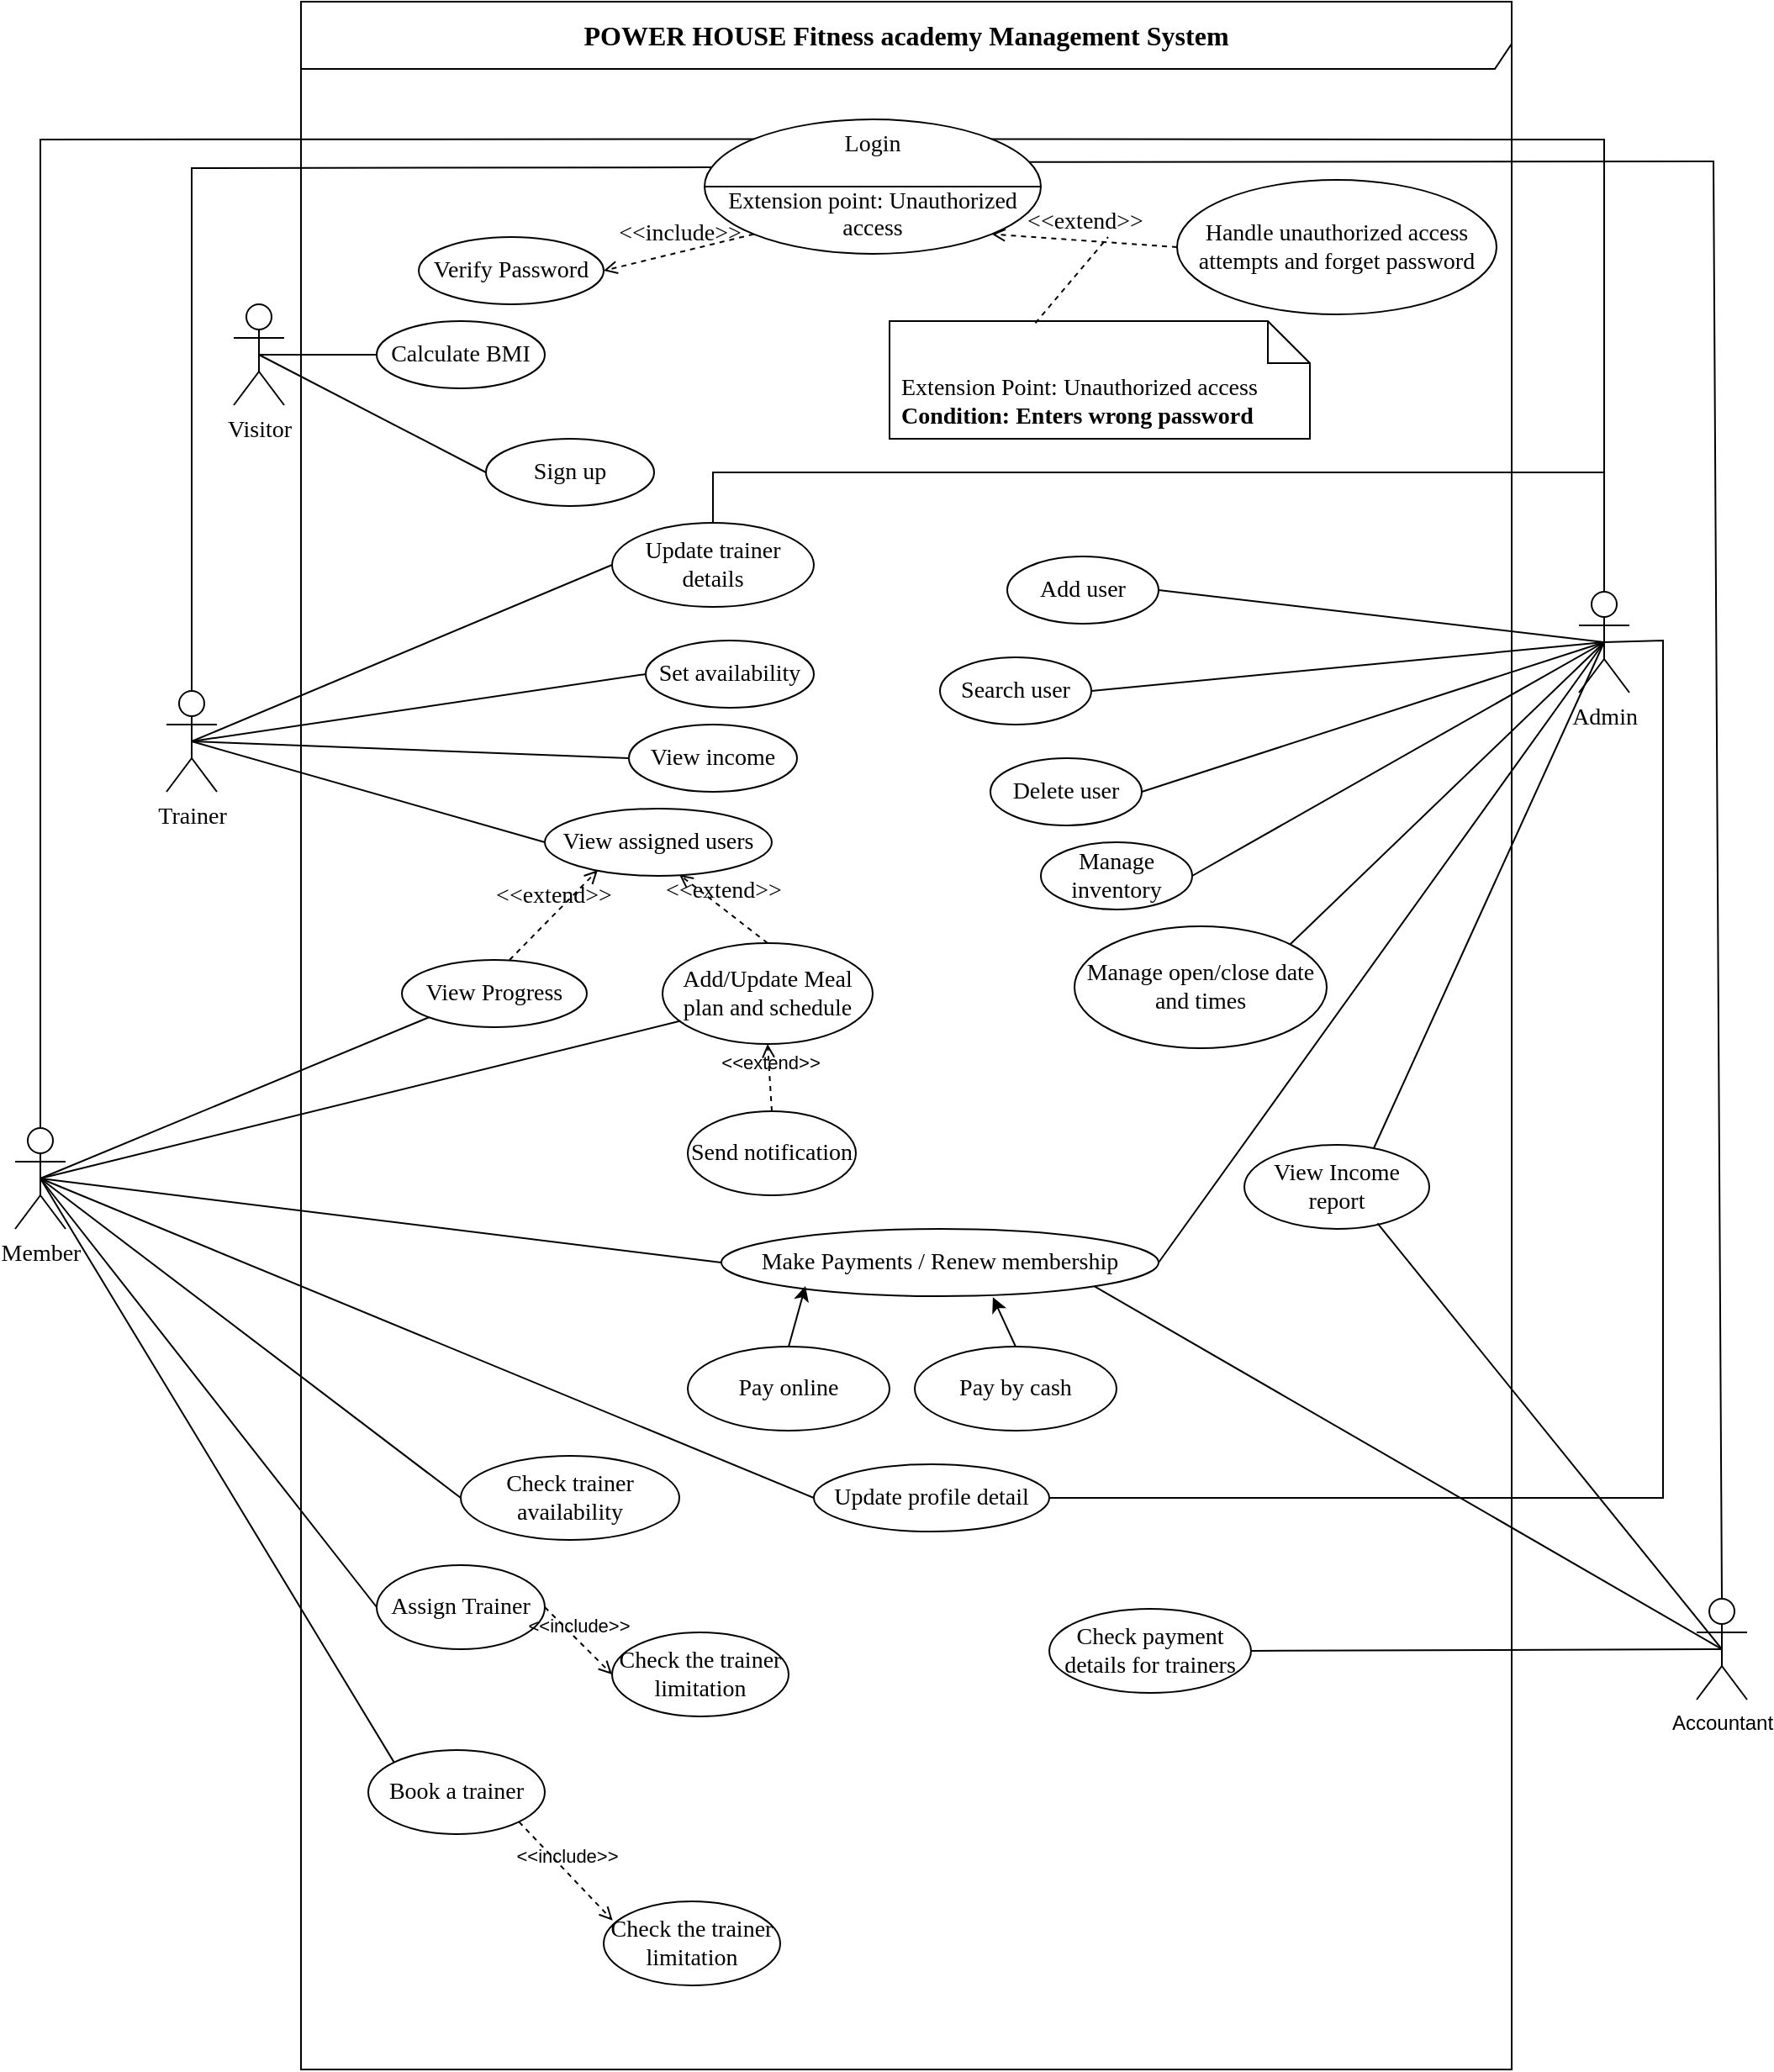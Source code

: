 <mxfile version="14.6.13" type="device"><diagram id="AVvm-kEElu-zg4nyrqGP" name="Page-1"><mxGraphModel dx="1874" dy="632" grid="1" gridSize="10" guides="1" tooltips="1" connect="1" arrows="1" fold="1" page="1" pageScale="1" pageWidth="850" pageHeight="1100" math="0" shadow="0"><root><mxCell id="0"/><mxCell id="1" parent="0"/><mxCell id="WQnOy2EBFJIMjb1QXibx-58" value="Member" style="shape=umlActor;verticalLabelPosition=bottom;verticalAlign=top;fontFamily=Times New Roman;html=1;fontSize=14;" parent="1" vertex="1"><mxGeometry x="-60" y="670" width="30" height="60" as="geometry"/></mxCell><mxCell id="WQnOy2EBFJIMjb1QXibx-59" value="&lt;b&gt;&lt;font style=&quot;font-size: 16px&quot;&gt;POWER HOUSE Fitness academy Management System&lt;/font&gt;&lt;/b&gt;" style="shape=umlFrame;whiteSpace=wrap;width=720;height=40;fontFamily=Times New Roman;html=1;fontSize=14;" parent="1" vertex="1"><mxGeometry x="110" width="720" height="1230" as="geometry"/></mxCell><mxCell id="WQnOy2EBFJIMjb1QXibx-60" value="Trainer" style="shape=umlActor;verticalLabelPosition=bottom;verticalAlign=top;fontFamily=Times New Roman;html=1;fontSize=14;" parent="1" vertex="1"><mxGeometry x="30" y="410" width="30" height="60" as="geometry"/></mxCell><mxCell id="WQnOy2EBFJIMjb1QXibx-61" value="Admin" style="shape=umlActor;verticalLabelPosition=bottom;verticalAlign=top;fontFamily=Times New Roman;html=1;fontSize=14;" parent="1" vertex="1"><mxGeometry x="870" y="351" width="30" height="60" as="geometry"/></mxCell><mxCell id="WQnOy2EBFJIMjb1QXibx-62" value="Visitor" style="shape=umlActor;verticalLabelPosition=bottom;verticalAlign=top;fontFamily=Times New Roman;html=1;fontSize=14;" parent="1" vertex="1"><mxGeometry x="70" y="180" width="30" height="60" as="geometry"/></mxCell><mxCell id="WQnOy2EBFJIMjb1QXibx-63" value="Login&lt;br style=&quot;font-size: 14px;&quot;&gt;&lt;br style=&quot;font-size: 14px;&quot;&gt;Extension point: Unauthorized access" style="ellipse;whiteSpace=wrap;fontFamily=Times New Roman;html=1;fontSize=14;" parent="1" vertex="1"><mxGeometry x="350" y="70" width="200" height="80" as="geometry"/></mxCell><mxCell id="WQnOy2EBFJIMjb1QXibx-64" value="Sign up" style="ellipse;whiteSpace=wrap;fontFamily=Times New Roman;html=1;fontSize=14;" parent="1" vertex="1"><mxGeometry x="220" y="260" width="100" height="40" as="geometry"/></mxCell><mxCell id="WQnOy2EBFJIMjb1QXibx-65" value="Verify Password" style="ellipse;whiteSpace=wrap;fontFamily=Times New Roman;html=1;fontSize=14;" parent="1" vertex="1"><mxGeometry x="180" y="140" width="110" height="40" as="geometry"/></mxCell><mxCell id="WQnOy2EBFJIMjb1QXibx-66" value="Handle unauthorized access attempts and forget password" style="ellipse;whiteSpace=wrap;fontFamily=Times New Roman;html=1;fontSize=14;" parent="1" vertex="1"><mxGeometry x="631" y="106" width="190" height="80" as="geometry"/></mxCell><mxCell id="WQnOy2EBFJIMjb1QXibx-67" value="" style="endArrow=none;rounded=0;exitX=0.5;exitY=0;exitDx=0;exitDy=0;exitPerimeter=0;entryX=0;entryY=0;entryDx=0;entryDy=0;fontFamily=Times New Roman;html=1;fontSize=14;" parent="1" source="WQnOy2EBFJIMjb1QXibx-58" target="WQnOy2EBFJIMjb1QXibx-63" edge="1"><mxGeometry relative="1" as="geometry"><mxPoint x="290" y="310" as="sourcePoint"/><mxPoint x="330" y="91" as="targetPoint"/><Array as="points"><mxPoint x="-45" y="82"/></Array></mxGeometry></mxCell><mxCell id="WQnOy2EBFJIMjb1QXibx-68" value="" style="endArrow=none;rounded=0;entryX=0.5;entryY=0;entryDx=0;entryDy=0;entryPerimeter=0;exitX=1;exitY=0;exitDx=0;exitDy=0;fontFamily=Times New Roman;html=1;fontSize=14;" parent="1" source="WQnOy2EBFJIMjb1QXibx-63" target="WQnOy2EBFJIMjb1QXibx-61" edge="1"><mxGeometry relative="1" as="geometry"><mxPoint x="547" y="110" as="sourcePoint"/><mxPoint x="560" y="200" as="targetPoint"/><Array as="points"><mxPoint x="885" y="82"/></Array></mxGeometry></mxCell><mxCell id="WQnOy2EBFJIMjb1QXibx-69" value="&amp;lt;&amp;lt;include&amp;gt;&amp;gt;" style="verticalAlign=bottom;labelBackgroundColor=none;endArrow=open;endFill=0;dashed=1;exitX=0;exitY=1;exitDx=0;exitDy=0;entryX=1;entryY=0.5;entryDx=0;entryDy=0;fontFamily=Times New Roman;html=1;fontSize=14;" parent="1" source="WQnOy2EBFJIMjb1QXibx-63" target="WQnOy2EBFJIMjb1QXibx-65" edge="1"><mxGeometry width="160" relative="1" as="geometry"><mxPoint x="400" y="280" as="sourcePoint"/><mxPoint x="560" y="280" as="targetPoint"/></mxGeometry></mxCell><mxCell id="WQnOy2EBFJIMjb1QXibx-70" value="&amp;lt;&amp;lt;extend&amp;gt;&amp;gt;" style="verticalAlign=bottom;labelBackgroundColor=none;endArrow=open;endFill=0;dashed=1;exitX=0;exitY=0.5;exitDx=0;exitDy=0;entryX=1;entryY=1;entryDx=0;entryDy=0;fontFamily=Times New Roman;html=1;fontSize=14;" parent="1" source="WQnOy2EBFJIMjb1QXibx-66" target="WQnOy2EBFJIMjb1QXibx-63" edge="1"><mxGeometry width="160" relative="1" as="geometry"><mxPoint x="330" y="160" as="sourcePoint"/><mxPoint x="490" y="160" as="targetPoint"/></mxGeometry></mxCell><mxCell id="WQnOy2EBFJIMjb1QXibx-72" value="" style="endArrow=none;entryX=0;entryY=0.5;entryDx=0;entryDy=0;exitX=0.5;exitY=0.5;exitDx=0;exitDy=0;exitPerimeter=0;fontFamily=Times New Roman;html=1;fontSize=14;" parent="1" source="WQnOy2EBFJIMjb1QXibx-62" target="WQnOy2EBFJIMjb1QXibx-64" edge="1"><mxGeometry width="50" height="50" relative="1" as="geometry"><mxPoint x="80" y="250" as="sourcePoint"/><mxPoint x="350" y="200" as="targetPoint"/></mxGeometry></mxCell><mxCell id="WQnOy2EBFJIMjb1QXibx-73" value="Add user" style="ellipse;whiteSpace=wrap;fontFamily=Times New Roman;html=1;fontSize=14;" parent="1" vertex="1"><mxGeometry x="530" y="330" width="90" height="40" as="geometry"/></mxCell><mxCell id="WQnOy2EBFJIMjb1QXibx-74" value="Delete user" style="ellipse;whiteSpace=wrap;fontFamily=Times New Roman;html=1;fontSize=14;" parent="1" vertex="1"><mxGeometry x="520" y="450" width="90" height="40" as="geometry"/></mxCell><mxCell id="WQnOy2EBFJIMjb1QXibx-76" value="Search user" style="ellipse;whiteSpace=wrap;fontFamily=Times New Roman;html=1;fontSize=14;" parent="1" vertex="1"><mxGeometry x="490" y="390" width="90" height="40" as="geometry"/></mxCell><mxCell id="WQnOy2EBFJIMjb1QXibx-77" value="" style="endArrow=none;rounded=0;exitX=1;exitY=0.5;exitDx=0;exitDy=0;entryX=0.5;entryY=0.5;entryDx=0;entryDy=0;entryPerimeter=0;fontFamily=Times New Roman;html=1;fontSize=14;" parent="1" source="WQnOy2EBFJIMjb1QXibx-73" target="WQnOy2EBFJIMjb1QXibx-61" edge="1"><mxGeometry relative="1" as="geometry"><mxPoint x="440" y="250" as="sourcePoint"/><mxPoint x="800" y="170" as="targetPoint"/></mxGeometry></mxCell><mxCell id="WQnOy2EBFJIMjb1QXibx-78" value="" style="endArrow=none;rounded=0;entryX=0.5;entryY=0.5;entryDx=0;entryDy=0;entryPerimeter=0;exitX=1;exitY=0.5;exitDx=0;exitDy=0;fontFamily=Times New Roman;html=1;fontSize=14;" parent="1" source="WQnOy2EBFJIMjb1QXibx-76" target="WQnOy2EBFJIMjb1QXibx-61" edge="1"><mxGeometry relative="1" as="geometry"><mxPoint x="440" y="170" as="sourcePoint"/><mxPoint x="600" y="170" as="targetPoint"/></mxGeometry></mxCell><mxCell id="WQnOy2EBFJIMjb1QXibx-80" value="" style="endArrow=none;rounded=0;entryX=0.5;entryY=0.5;entryDx=0;entryDy=0;entryPerimeter=0;exitX=1;exitY=0.5;exitDx=0;exitDy=0;fontFamily=Times New Roman;html=1;fontSize=14;" parent="1" source="WQnOy2EBFJIMjb1QXibx-74" target="WQnOy2EBFJIMjb1QXibx-61" edge="1"><mxGeometry relative="1" as="geometry"><mxPoint x="410" y="390" as="sourcePoint"/><mxPoint x="570" y="390" as="targetPoint"/></mxGeometry></mxCell><mxCell id="WQnOy2EBFJIMjb1QXibx-81" value="Manage inventory" style="ellipse;whiteSpace=wrap;fontFamily=Times New Roman;html=1;fontSize=14;" parent="1" vertex="1"><mxGeometry x="550" y="500" width="90" height="40" as="geometry"/></mxCell><mxCell id="WQnOy2EBFJIMjb1QXibx-83" value="Extension Point: Unauthorized access&lt;br&gt;&lt;span style=&quot;font-weight: 700&quot;&gt;Condition: Enters wrong password&lt;/span&gt;" style="shape=note2;boundedLbl=1;whiteSpace=wrap;size=25;verticalAlign=top;align=left;spacingLeft=5;fontFamily=Times New Roman;html=1;fontSize=14;" parent="1" vertex="1"><mxGeometry x="460" y="190" width="250" height="70" as="geometry"/></mxCell><mxCell id="WQnOy2EBFJIMjb1QXibx-85" value="" style="endArrow=none;dashed=1;exitX=0.347;exitY=0.017;exitDx=0;exitDy=0;fontFamily=Times New Roman;html=1;fontSize=14;exitPerimeter=0;" parent="1" source="WQnOy2EBFJIMjb1QXibx-83" edge="1"><mxGeometry width="50" height="50" relative="1" as="geometry"><mxPoint x="535" y="210" as="sourcePoint"/><mxPoint x="590" y="140" as="targetPoint"/></mxGeometry></mxCell><mxCell id="WQnOy2EBFJIMjb1QXibx-86" value="" style="endArrow=none;exitX=0;exitY=0.5;exitDx=0;exitDy=0;entryX=1;entryY=0.5;entryDx=0;entryDy=0;fontFamily=Times New Roman;html=1;fontSize=14;" parent="1" source="WQnOy2EBFJIMjb1QXibx-63" target="WQnOy2EBFJIMjb1QXibx-63" edge="1"><mxGeometry width="50" height="50" relative="1" as="geometry"><mxPoint x="358.5" y="109" as="sourcePoint"/><mxPoint x="511.5" y="109" as="targetPoint"/><Array as="points"/></mxGeometry></mxCell><mxCell id="WQnOy2EBFJIMjb1QXibx-88" value="" style="endArrow=none;rounded=0;exitX=1;exitY=0.5;exitDx=0;exitDy=0;entryX=0.5;entryY=0.5;entryDx=0;entryDy=0;entryPerimeter=0;fontFamily=Times New Roman;html=1;fontSize=14;" parent="1" source="WQnOy2EBFJIMjb1QXibx-81" target="WQnOy2EBFJIMjb1QXibx-61" edge="1"><mxGeometry relative="1" as="geometry"><mxPoint x="390" y="360" as="sourcePoint"/><mxPoint x="550" y="360" as="targetPoint"/></mxGeometry></mxCell><mxCell id="WQnOy2EBFJIMjb1QXibx-89" value="Manage open/close date and times" style="ellipse;whiteSpace=wrap;fontFamily=Times New Roman;html=1;fontSize=14;" parent="1" vertex="1"><mxGeometry x="570" y="550" width="150" height="72.5" as="geometry"/></mxCell><mxCell id="WQnOy2EBFJIMjb1QXibx-90" value="" style="endArrow=none;rounded=0;exitX=1;exitY=0;exitDx=0;exitDy=0;entryX=0.5;entryY=0.5;entryDx=0;entryDy=0;entryPerimeter=0;fontFamily=Times New Roman;html=1;fontSize=14;" parent="1" source="WQnOy2EBFJIMjb1QXibx-89" target="WQnOy2EBFJIMjb1QXibx-61" edge="1"><mxGeometry relative="1" as="geometry"><mxPoint x="400" y="500" as="sourcePoint"/><mxPoint x="810" y="270" as="targetPoint"/></mxGeometry></mxCell><mxCell id="WQnOy2EBFJIMjb1QXibx-91" value="Calculate BMI" style="ellipse;whiteSpace=wrap;fontFamily=Times New Roman;html=1;fontSize=14;" parent="1" vertex="1"><mxGeometry x="155" y="190" width="100" height="40" as="geometry"/></mxCell><mxCell id="WQnOy2EBFJIMjb1QXibx-92" value="" style="endArrow=none;rounded=0;exitX=0.5;exitY=0.5;exitDx=0;exitDy=0;exitPerimeter=0;entryX=0;entryY=0.5;entryDx=0;entryDy=0;fontFamily=Times New Roman;html=1;fontSize=14;" parent="1" source="WQnOy2EBFJIMjb1QXibx-62" target="WQnOy2EBFJIMjb1QXibx-91" edge="1"><mxGeometry relative="1" as="geometry"><mxPoint x="220" y="390" as="sourcePoint"/><mxPoint x="380" y="390" as="targetPoint"/></mxGeometry></mxCell><mxCell id="WQnOy2EBFJIMjb1QXibx-93" value="Update trainer details" style="ellipse;whiteSpace=wrap;fontFamily=Times New Roman;html=1;fontSize=14;" parent="1" vertex="1"><mxGeometry x="295" y="310" width="120" height="50" as="geometry"/></mxCell><mxCell id="WQnOy2EBFJIMjb1QXibx-94" value="Set availability" style="ellipse;whiteSpace=wrap;fontFamily=Times New Roman;html=1;fontSize=14;" parent="1" vertex="1"><mxGeometry x="315" y="380" width="100" height="40" as="geometry"/></mxCell><mxCell id="WQnOy2EBFJIMjb1QXibx-95" value="View assigned users" style="ellipse;whiteSpace=wrap;fontFamily=Times New Roman;html=1;fontSize=14;" parent="1" vertex="1"><mxGeometry x="255" y="480" width="135" height="40" as="geometry"/></mxCell><mxCell id="WQnOy2EBFJIMjb1QXibx-96" value="" style="endArrow=none;rounded=0;exitX=0.5;exitY=0.5;exitDx=0;exitDy=0;exitPerimeter=0;entryX=0;entryY=0.5;entryDx=0;entryDy=0;fontFamily=Times New Roman;html=1;fontSize=14;" parent="1" source="WQnOy2EBFJIMjb1QXibx-60" target="WQnOy2EBFJIMjb1QXibx-93" edge="1"><mxGeometry relative="1" as="geometry"><mxPoint x="340" y="320" as="sourcePoint"/><mxPoint x="500" y="320" as="targetPoint"/></mxGeometry></mxCell><mxCell id="WQnOy2EBFJIMjb1QXibx-97" value="" style="endArrow=none;rounded=0;exitX=0.5;exitY=0.5;exitDx=0;exitDy=0;exitPerimeter=0;entryX=0;entryY=0.5;entryDx=0;entryDy=0;fontFamily=Times New Roman;html=1;fontSize=14;" parent="1" source="WQnOy2EBFJIMjb1QXibx-60" target="WQnOy2EBFJIMjb1QXibx-94" edge="1"><mxGeometry relative="1" as="geometry"><mxPoint x="340" y="320" as="sourcePoint"/><mxPoint x="500" y="320" as="targetPoint"/></mxGeometry></mxCell><mxCell id="WQnOy2EBFJIMjb1QXibx-98" value="" style="endArrow=none;rounded=0;exitX=0.5;exitY=0.5;exitDx=0;exitDy=0;exitPerimeter=0;entryX=0;entryY=0.5;entryDx=0;entryDy=0;fontFamily=Times New Roman;html=1;fontSize=14;" parent="1" source="WQnOy2EBFJIMjb1QXibx-60" target="WQnOy2EBFJIMjb1QXibx-95" edge="1"><mxGeometry relative="1" as="geometry"><mxPoint x="340" y="390" as="sourcePoint"/><mxPoint x="500" y="390" as="targetPoint"/></mxGeometry></mxCell><mxCell id="WQnOy2EBFJIMjb1QXibx-99" value="Add/Update Meal plan and schedule" style="ellipse;whiteSpace=wrap;fontFamily=Times New Roman;html=1;fontSize=14;" parent="1" vertex="1"><mxGeometry x="325" y="560" width="125" height="60" as="geometry"/></mxCell><mxCell id="WQnOy2EBFJIMjb1QXibx-100" value="&amp;lt;&amp;lt;extend&amp;gt;&amp;gt;" style="verticalAlign=bottom;labelBackgroundColor=none;endArrow=open;endFill=0;dashed=1;exitX=0.5;exitY=0;exitDx=0;exitDy=0;entryX=0.593;entryY=0.983;entryDx=0;entryDy=0;entryPerimeter=0;fontFamily=Times New Roman;html=1;fontSize=14;" parent="1" source="WQnOy2EBFJIMjb1QXibx-99" target="WQnOy2EBFJIMjb1QXibx-95" edge="1"><mxGeometry width="160" relative="1" as="geometry"><mxPoint x="340" y="510" as="sourcePoint"/><mxPoint x="500" y="510" as="targetPoint"/></mxGeometry></mxCell><mxCell id="WQnOy2EBFJIMjb1QXibx-101" value="" style="endArrow=none;rounded=0;exitX=0.5;exitY=0.5;exitDx=0;exitDy=0;exitPerimeter=0;entryX=0.086;entryY=0.771;entryDx=0;entryDy=0;entryPerimeter=0;fontFamily=Times New Roman;html=1;fontSize=14;" parent="1" source="WQnOy2EBFJIMjb1QXibx-58" target="WQnOy2EBFJIMjb1QXibx-99" edge="1"><mxGeometry relative="1" as="geometry"><mxPoint x="340" y="670" as="sourcePoint"/><mxPoint x="500" y="670" as="targetPoint"/></mxGeometry></mxCell><mxCell id="WQnOy2EBFJIMjb1QXibx-102" value="View Progress" style="ellipse;whiteSpace=wrap;fontFamily=Times New Roman;html=1;fontSize=14;" parent="1" vertex="1"><mxGeometry x="170" y="570" width="110" height="40" as="geometry"/></mxCell><mxCell id="WQnOy2EBFJIMjb1QXibx-103" value="&amp;lt;&amp;lt;extend&amp;gt;&amp;gt;" style="verticalAlign=bottom;labelBackgroundColor=none;endArrow=open;endFill=0;dashed=1;exitX=0.582;exitY=0;exitDx=0;exitDy=0;exitPerimeter=0;entryX=0.233;entryY=0.917;entryDx=0;entryDy=0;entryPerimeter=0;fontFamily=Times New Roman;html=1;fontSize=14;" parent="1" source="WQnOy2EBFJIMjb1QXibx-102" target="WQnOy2EBFJIMjb1QXibx-95" edge="1"><mxGeometry width="160" relative="1" as="geometry"><mxPoint x="320" y="650" as="sourcePoint"/><mxPoint x="480" y="650" as="targetPoint"/></mxGeometry></mxCell><mxCell id="WQnOy2EBFJIMjb1QXibx-104" value="" style="endArrow=none;rounded=0;exitX=0.5;exitY=0.5;exitDx=0;exitDy=0;exitPerimeter=0;entryX=0;entryY=1;entryDx=0;entryDy=0;fontFamily=Times New Roman;html=1;fontSize=14;" parent="1" source="WQnOy2EBFJIMjb1QXibx-58" target="WQnOy2EBFJIMjb1QXibx-102" edge="1"><mxGeometry relative="1" as="geometry"><mxPoint x="320" y="650" as="sourcePoint"/><mxPoint x="480" y="650" as="targetPoint"/></mxGeometry></mxCell><mxCell id="WQnOy2EBFJIMjb1QXibx-105" value="Update profile detail" style="ellipse;whiteSpace=wrap;fontFamily=Times New Roman;html=1;fontSize=14;" parent="1" vertex="1"><mxGeometry x="415" y="870" width="140" height="40" as="geometry"/></mxCell><mxCell id="WQnOy2EBFJIMjb1QXibx-106" value="Make Payments / Renew membership" style="ellipse;whiteSpace=wrap;fontFamily=Times New Roman;html=1;fontSize=14;" parent="1" vertex="1"><mxGeometry x="360" y="730" width="260" height="40" as="geometry"/></mxCell><mxCell id="WQnOy2EBFJIMjb1QXibx-107" value="Check trainer availability" style="ellipse;whiteSpace=wrap;fontFamily=Times New Roman;html=1;fontSize=14;" parent="1" vertex="1"><mxGeometry x="205" y="865" width="130" height="50" as="geometry"/></mxCell><mxCell id="WQnOy2EBFJIMjb1QXibx-108" value="Assign Trainer" style="ellipse;whiteSpace=wrap;fontFamily=Times New Roman;html=1;fontSize=14;" parent="1" vertex="1"><mxGeometry x="155" y="930" width="100" height="50" as="geometry"/></mxCell><mxCell id="WQnOy2EBFJIMjb1QXibx-109" value="" style="endArrow=none;rounded=0;exitX=0.5;exitY=0.5;exitDx=0;exitDy=0;exitPerimeter=0;entryX=0;entryY=0.5;entryDx=0;entryDy=0;fontFamily=Times New Roman;html=1;fontSize=14;" parent="1" source="WQnOy2EBFJIMjb1QXibx-58" target="WQnOy2EBFJIMjb1QXibx-105" edge="1"><mxGeometry relative="1" as="geometry"><mxPoint x="290" y="730" as="sourcePoint"/><mxPoint x="450" y="730" as="targetPoint"/></mxGeometry></mxCell><mxCell id="WQnOy2EBFJIMjb1QXibx-110" value="" style="endArrow=none;rounded=0;exitX=0.5;exitY=0.5;exitDx=0;exitDy=0;exitPerimeter=0;entryX=0;entryY=0.5;entryDx=0;entryDy=0;fontFamily=Times New Roman;html=1;fontSize=14;" parent="1" source="WQnOy2EBFJIMjb1QXibx-58" target="WQnOy2EBFJIMjb1QXibx-106" edge="1"><mxGeometry relative="1" as="geometry"><mxPoint x="290" y="730" as="sourcePoint"/><mxPoint x="450" y="730" as="targetPoint"/></mxGeometry></mxCell><mxCell id="WQnOy2EBFJIMjb1QXibx-111" value="" style="endArrow=none;rounded=0;exitX=0.5;exitY=0.5;exitDx=0;exitDy=0;exitPerimeter=0;entryX=0;entryY=0.5;entryDx=0;entryDy=0;fontFamily=Times New Roman;html=1;fontSize=14;" parent="1" source="WQnOy2EBFJIMjb1QXibx-58" target="WQnOy2EBFJIMjb1QXibx-107" edge="1"><mxGeometry relative="1" as="geometry"><mxPoint x="290" y="730" as="sourcePoint"/><mxPoint x="450" y="730" as="targetPoint"/></mxGeometry></mxCell><mxCell id="WQnOy2EBFJIMjb1QXibx-112" value="" style="endArrow=none;rounded=0;exitX=0.5;exitY=0.5;exitDx=0;exitDy=0;exitPerimeter=0;entryX=0;entryY=0.5;entryDx=0;entryDy=0;fontFamily=Times New Roman;html=1;fontSize=14;" parent="1" source="WQnOy2EBFJIMjb1QXibx-58" target="WQnOy2EBFJIMjb1QXibx-108" edge="1"><mxGeometry relative="1" as="geometry"><mxPoint x="290" y="730" as="sourcePoint"/><mxPoint x="450" y="730" as="targetPoint"/></mxGeometry></mxCell><mxCell id="WQnOy2EBFJIMjb1QXibx-113" value="" style="endArrow=none;rounded=0;exitX=0.5;exitY=0;exitDx=0;exitDy=0;exitPerimeter=0;entryX=0.023;entryY=0.357;entryDx=0;entryDy=0;entryPerimeter=0;fontFamily=Times New Roman;html=1;fontSize=14;" parent="1" source="WQnOy2EBFJIMjb1QXibx-60" target="WQnOy2EBFJIMjb1QXibx-63" edge="1"><mxGeometry relative="1" as="geometry"><mxPoint x="45" y="690" as="sourcePoint"/><mxPoint x="351" y="100" as="targetPoint"/><Array as="points"><mxPoint x="45" y="250"/><mxPoint x="45" y="99"/></Array></mxGeometry></mxCell><mxCell id="WQnOy2EBFJIMjb1QXibx-119" value="" style="endArrow=none;html=1;fontFamily=Times New Roman;fontSize=14;entryX=0.5;entryY=0;entryDx=0;entryDy=0;entryPerimeter=0;exitX=0.5;exitY=0;exitDx=0;exitDy=0;rounded=0;" parent="1" source="WQnOy2EBFJIMjb1QXibx-93" target="WQnOy2EBFJIMjb1QXibx-61" edge="1"><mxGeometry width="50" height="50" relative="1" as="geometry"><mxPoint x="260" y="500" as="sourcePoint"/><mxPoint x="310" y="450" as="targetPoint"/><Array as="points"><mxPoint x="355" y="280"/><mxPoint x="480" y="280"/><mxPoint x="620" y="280"/><mxPoint x="885" y="280"/></Array></mxGeometry></mxCell><mxCell id="WQnOy2EBFJIMjb1QXibx-120" value="" style="endArrow=none;html=1;fontFamily=Times New Roman;fontSize=14;entryX=0.5;entryY=0.5;entryDx=0;entryDy=0;entryPerimeter=0;exitX=1;exitY=0.5;exitDx=0;exitDy=0;rounded=0;" parent="1" source="WQnOy2EBFJIMjb1QXibx-105" target="WQnOy2EBFJIMjb1QXibx-61" edge="1"><mxGeometry width="50" height="50" relative="1" as="geometry"><mxPoint x="580" y="790" as="sourcePoint"/><mxPoint x="630" y="740" as="targetPoint"/><Array as="points"><mxPoint x="920" y="890"/><mxPoint x="920" y="730"/><mxPoint x="920" y="380"/></Array></mxGeometry></mxCell><mxCell id="WQnOy2EBFJIMjb1QXibx-121" value="" style="endArrow=none;html=1;fontFamily=Times New Roman;fontSize=14;entryX=0.5;entryY=0.5;entryDx=0;entryDy=0;entryPerimeter=0;exitX=1;exitY=0.5;exitDx=0;exitDy=0;rounded=0;" parent="1" source="WQnOy2EBFJIMjb1QXibx-106" target="WQnOy2EBFJIMjb1QXibx-61" edge="1"><mxGeometry width="50" height="50" relative="1" as="geometry"><mxPoint x="630" y="850" as="sourcePoint"/><mxPoint x="900" y="500" as="targetPoint"/><Array as="points"/></mxGeometry></mxCell><mxCell id="WQnOy2EBFJIMjb1QXibx-124" value="Pay online" style="ellipse;whiteSpace=wrap;html=1;fontFamily=Times New Roman;fontSize=14;" parent="1" vertex="1"><mxGeometry x="340" y="800" width="120" height="50" as="geometry"/></mxCell><mxCell id="WQnOy2EBFJIMjb1QXibx-125" value="Pay by cash" style="ellipse;whiteSpace=wrap;html=1;fontFamily=Times New Roman;fontSize=14;" parent="1" vertex="1"><mxGeometry x="475" y="800" width="120" height="50" as="geometry"/></mxCell><mxCell id="WQnOy2EBFJIMjb1QXibx-126" value="" style="endArrow=classic;html=1;fontFamily=Times New Roman;fontSize=14;exitX=0.5;exitY=0;exitDx=0;exitDy=0;" parent="1" source="WQnOy2EBFJIMjb1QXibx-124" edge="1"><mxGeometry width="50" height="50" relative="1" as="geometry"><mxPoint x="290" y="740" as="sourcePoint"/><mxPoint x="410" y="764" as="targetPoint"/></mxGeometry></mxCell><mxCell id="WQnOy2EBFJIMjb1QXibx-128" value="" style="endArrow=classic;html=1;fontFamily=Times New Roman;fontSize=14;entryX=0.621;entryY=1.017;entryDx=0;entryDy=0;exitX=0.5;exitY=0;exitDx=0;exitDy=0;entryPerimeter=0;" parent="1" source="WQnOy2EBFJIMjb1QXibx-125" target="WQnOy2EBFJIMjb1QXibx-106" edge="1"><mxGeometry width="50" height="50" relative="1" as="geometry"><mxPoint x="440" y="750" as="sourcePoint"/><mxPoint x="490" y="700" as="targetPoint"/></mxGeometry></mxCell><mxCell id="ia8bXBKOP5lTRTRx48j6-2" value="View income" style="ellipse;whiteSpace=wrap;fontFamily=Times New Roman;html=1;fontSize=14;" parent="1" vertex="1"><mxGeometry x="305" y="430" width="100" height="40" as="geometry"/></mxCell><mxCell id="ia8bXBKOP5lTRTRx48j6-3" value="" style="endArrow=none;html=1;exitX=0.5;exitY=0.5;exitDx=0;exitDy=0;exitPerimeter=0;entryX=0;entryY=0.5;entryDx=0;entryDy=0;" parent="1" source="WQnOy2EBFJIMjb1QXibx-60" target="ia8bXBKOP5lTRTRx48j6-2" edge="1"><mxGeometry width="50" height="50" relative="1" as="geometry"><mxPoint x="480" y="490" as="sourcePoint"/><mxPoint x="530" y="440" as="targetPoint"/></mxGeometry></mxCell><mxCell id="ia8bXBKOP5lTRTRx48j6-5" value="&lt;font face=&quot;Times New Roman&quot; style=&quot;font-size: 14px&quot;&gt;Send notification&lt;/font&gt;" style="ellipse;whiteSpace=wrap;html=1;" parent="1" vertex="1"><mxGeometry x="340" y="660" width="100" height="50" as="geometry"/></mxCell><mxCell id="ia8bXBKOP5lTRTRx48j6-6" value="&amp;lt;&amp;lt;extend&amp;gt;&amp;gt;" style="html=1;verticalAlign=bottom;labelBackgroundColor=none;endArrow=open;endFill=0;dashed=1;exitX=0.5;exitY=0;exitDx=0;exitDy=0;entryX=0.5;entryY=1;entryDx=0;entryDy=0;" parent="1" source="ia8bXBKOP5lTRTRx48j6-5" target="WQnOy2EBFJIMjb1QXibx-99" edge="1"><mxGeometry width="160" relative="1" as="geometry"><mxPoint x="450" y="630" as="sourcePoint"/><mxPoint x="610" y="630" as="targetPoint"/></mxGeometry></mxCell><mxCell id="ia8bXBKOP5lTRTRx48j6-7" value="&lt;font face=&quot;Times New Roman&quot; style=&quot;font-size: 14px&quot;&gt;Check the trainer limitation&lt;/font&gt;" style="ellipse;whiteSpace=wrap;html=1;" parent="1" vertex="1"><mxGeometry x="295" y="970" width="105" height="50" as="geometry"/></mxCell><mxCell id="ia8bXBKOP5lTRTRx48j6-8" value="&amp;lt;&amp;lt;include&amp;gt;&amp;gt;" style="html=1;verticalAlign=bottom;labelBackgroundColor=none;endArrow=open;endFill=0;dashed=1;exitX=1;exitY=0.5;exitDx=0;exitDy=0;entryX=0;entryY=0.5;entryDx=0;entryDy=0;" parent="1" source="WQnOy2EBFJIMjb1QXibx-108" target="ia8bXBKOP5lTRTRx48j6-7" edge="1"><mxGeometry width="160" relative="1" as="geometry"><mxPoint x="370" y="790" as="sourcePoint"/><mxPoint x="530" y="790" as="targetPoint"/></mxGeometry></mxCell><mxCell id="ia8bXBKOP5lTRTRx48j6-9" value="&lt;font face=&quot;Times New Roman&quot; style=&quot;font-size: 14px&quot;&gt;View Income report&lt;/font&gt;" style="ellipse;whiteSpace=wrap;html=1;" parent="1" vertex="1"><mxGeometry x="671" y="680" width="110" height="50" as="geometry"/></mxCell><mxCell id="ia8bXBKOP5lTRTRx48j6-10" value="" style="endArrow=none;html=1;exitX=0.7;exitY=0.04;exitDx=0;exitDy=0;exitPerimeter=0;entryX=0.5;entryY=0.5;entryDx=0;entryDy=0;entryPerimeter=0;" parent="1" source="ia8bXBKOP5lTRTRx48j6-9" target="WQnOy2EBFJIMjb1QXibx-61" edge="1"><mxGeometry width="50" height="50" relative="1" as="geometry"><mxPoint x="420" y="690" as="sourcePoint"/><mxPoint x="470" y="640" as="targetPoint"/></mxGeometry></mxCell><mxCell id="ttxNQjq9QCoj3Yhb5AKM-1" value="&lt;font face=&quot;Times New Roman&quot; style=&quot;font-size: 14px&quot;&gt;Book a trainer&lt;/font&gt;" style="ellipse;whiteSpace=wrap;html=1;" parent="1" vertex="1"><mxGeometry x="150" y="1040" width="105" height="50" as="geometry"/></mxCell><mxCell id="ttxNQjq9QCoj3Yhb5AKM-2" value="" style="endArrow=none;html=1;rounded=0;exitX=0.5;exitY=0.5;exitDx=0;exitDy=0;exitPerimeter=0;entryX=0;entryY=0;entryDx=0;entryDy=0;" parent="1" source="WQnOy2EBFJIMjb1QXibx-58" target="ttxNQjq9QCoj3Yhb5AKM-1" edge="1"><mxGeometry relative="1" as="geometry"><mxPoint x="-40" y="700" as="sourcePoint"/><mxPoint x="490" y="960" as="targetPoint"/></mxGeometry></mxCell><mxCell id="ttxNQjq9QCoj3Yhb5AKM-3" value="&lt;font face=&quot;Times New Roman&quot; style=&quot;font-size: 14px&quot;&gt;Check the trainer limitation&lt;/font&gt;" style="ellipse;whiteSpace=wrap;html=1;" parent="1" vertex="1"><mxGeometry x="290" y="1130" width="105" height="50" as="geometry"/></mxCell><mxCell id="ttxNQjq9QCoj3Yhb5AKM-6" value="&amp;lt;&amp;lt;include&amp;gt;&amp;gt;" style="html=1;verticalAlign=bottom;labelBackgroundColor=none;endArrow=open;endFill=0;dashed=1;exitX=1;exitY=1;exitDx=0;exitDy=0;entryX=0.051;entryY=0.227;entryDx=0;entryDy=0;entryPerimeter=0;" parent="1" source="ttxNQjq9QCoj3Yhb5AKM-1" target="ttxNQjq9QCoj3Yhb5AKM-3" edge="1"><mxGeometry width="160" relative="1" as="geometry"><mxPoint x="330" y="1020" as="sourcePoint"/><mxPoint x="490" y="1020" as="targetPoint"/></mxGeometry></mxCell><mxCell id="ttxNQjq9QCoj3Yhb5AKM-7" value="Accountant" style="shape=umlActor;verticalLabelPosition=bottom;verticalAlign=top;html=1;outlineConnect=0;" parent="1" vertex="1"><mxGeometry x="940" y="950" width="30" height="60" as="geometry"/></mxCell><mxCell id="ttxNQjq9QCoj3Yhb5AKM-8" value="" style="endArrow=none;html=1;exitX=0.5;exitY=0;exitDx=0;exitDy=0;exitPerimeter=0;entryX=0.967;entryY=0.317;entryDx=0;entryDy=0;entryPerimeter=0;rounded=0;" parent="1" source="ttxNQjq9QCoj3Yhb5AKM-7" target="WQnOy2EBFJIMjb1QXibx-63" edge="1"><mxGeometry width="50" height="50" relative="1" as="geometry"><mxPoint x="590" y="1030" as="sourcePoint"/><mxPoint x="640" y="980" as="targetPoint"/><Array as="points"><mxPoint x="950" y="95"/></Array></mxGeometry></mxCell><mxCell id="ttxNQjq9QCoj3Yhb5AKM-9" value="" style="endArrow=none;html=1;exitX=0.5;exitY=0.5;exitDx=0;exitDy=0;exitPerimeter=0;entryX=1;entryY=1;entryDx=0;entryDy=0;" parent="1" source="ttxNQjq9QCoj3Yhb5AKM-7" target="WQnOy2EBFJIMjb1QXibx-106" edge="1"><mxGeometry width="50" height="50" relative="1" as="geometry"><mxPoint x="490" y="830" as="sourcePoint"/><mxPoint x="540" y="780" as="targetPoint"/></mxGeometry></mxCell><mxCell id="ttxNQjq9QCoj3Yhb5AKM-10" value="" style="endArrow=none;html=1;exitX=0.5;exitY=0.5;exitDx=0;exitDy=0;exitPerimeter=0;entryX=0.72;entryY=0.933;entryDx=0;entryDy=0;entryPerimeter=0;" parent="1" source="ttxNQjq9QCoj3Yhb5AKM-7" target="ia8bXBKOP5lTRTRx48j6-9" edge="1"><mxGeometry width="50" height="50" relative="1" as="geometry"><mxPoint x="480" y="860" as="sourcePoint"/><mxPoint x="530" y="810" as="targetPoint"/></mxGeometry></mxCell><mxCell id="ttxNQjq9QCoj3Yhb5AKM-11" value="Check payment details for trainers" style="ellipse;whiteSpace=wrap;html=1;fontFamily=Times New Roman;fontSize=14;" parent="1" vertex="1"><mxGeometry x="555" y="956" width="120" height="50" as="geometry"/></mxCell><mxCell id="ttxNQjq9QCoj3Yhb5AKM-12" value="" style="endArrow=none;html=1;exitX=1;exitY=0.5;exitDx=0;exitDy=0;entryX=0.5;entryY=0.5;entryDx=0;entryDy=0;entryPerimeter=0;" parent="1" source="ttxNQjq9QCoj3Yhb5AKM-11" target="ttxNQjq9QCoj3Yhb5AKM-7" edge="1"><mxGeometry width="50" height="50" relative="1" as="geometry"><mxPoint x="480" y="1050" as="sourcePoint"/><mxPoint x="530" y="1000" as="targetPoint"/></mxGeometry></mxCell></root></mxGraphModel></diagram></mxfile>